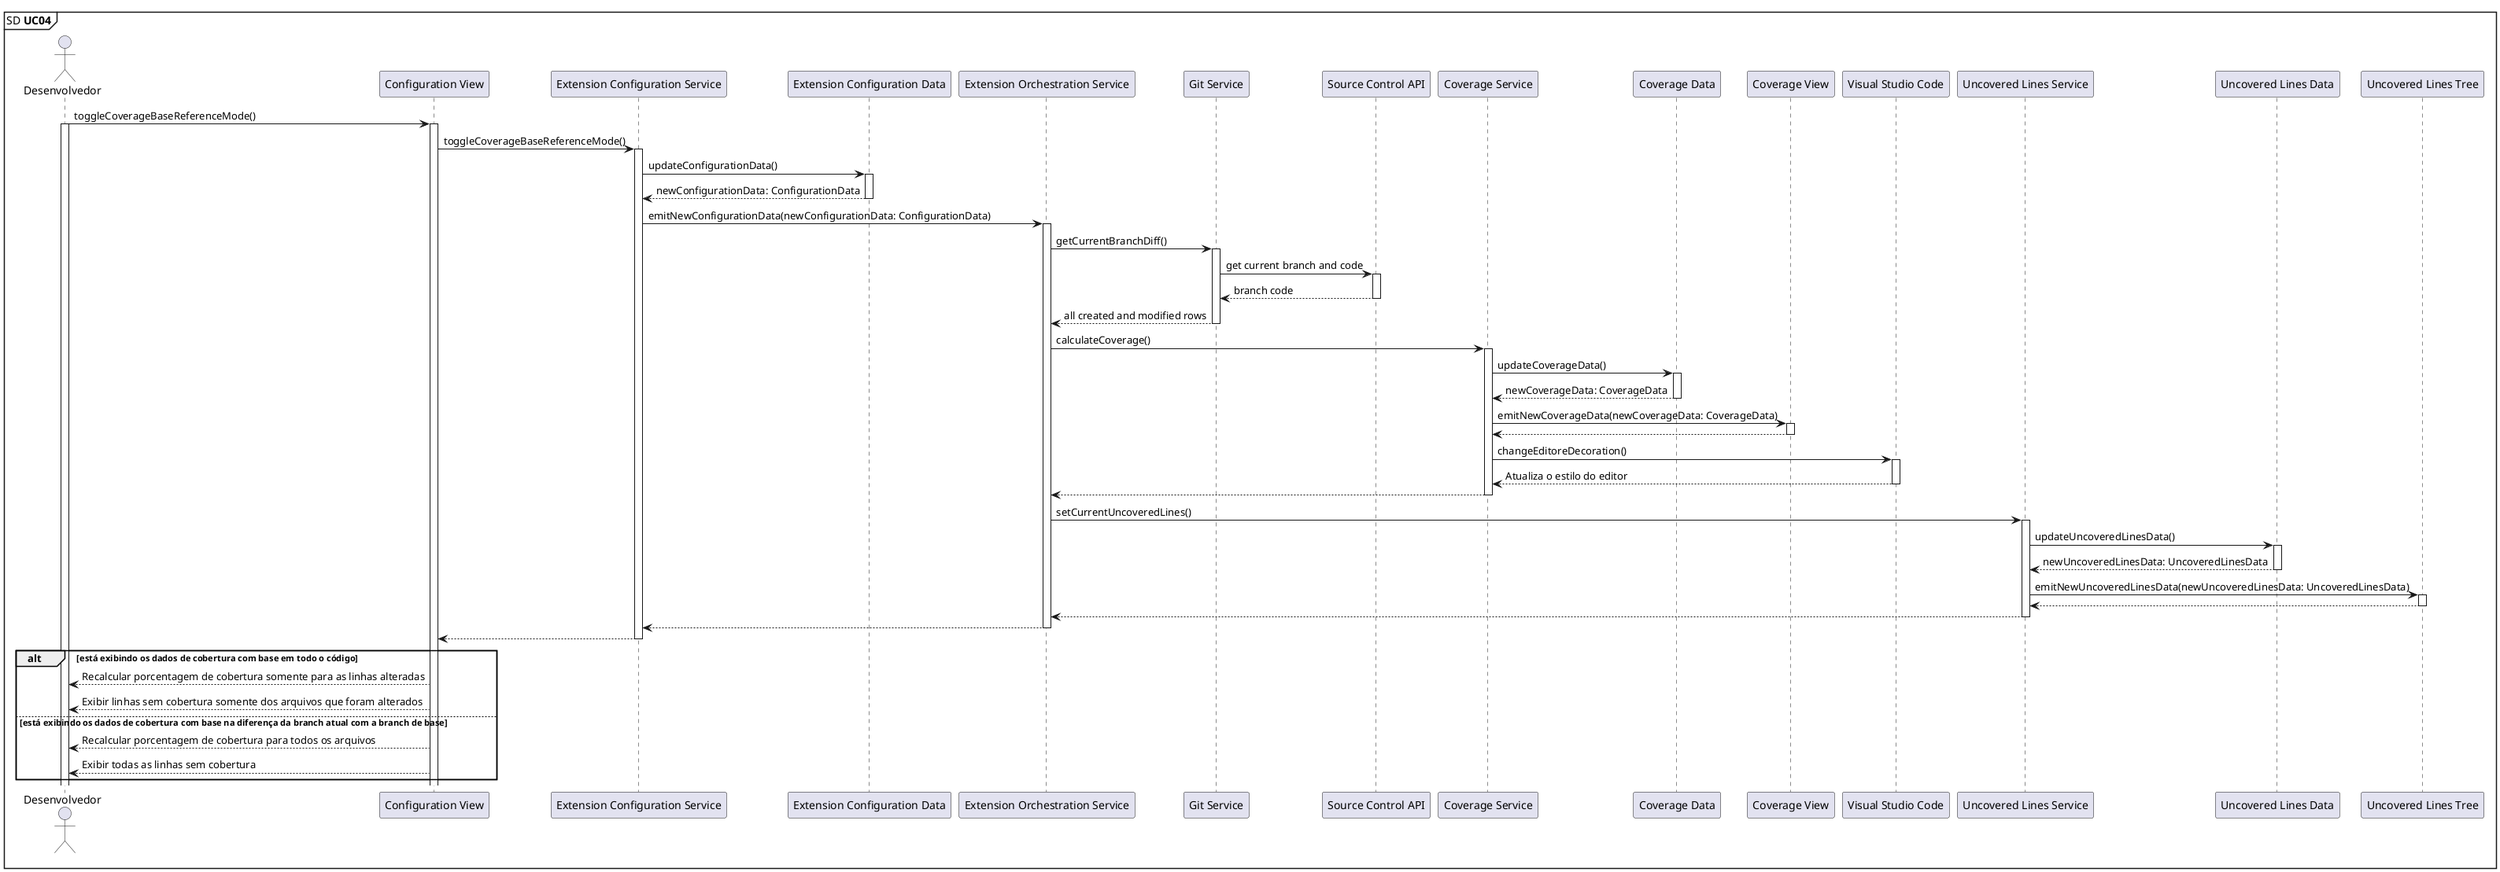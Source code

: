 @startuml

mainframe SD **UC04** 

'UC04: Como desenvolvedor, desejo alternar a visualização da porcentagem de cobertura entre somente para as linhas criadas e alteradas na branch atual e para todo o código.

actor       Desenvolvedor                     as Dev
participant "Configuration View"              as ConfigurationView
participant "Extension Configuration Service" as ExtensionConfigurationService
participant "Extension Configuration Data"    as ExtensionConfigurationData
participant "Extension Orchestration Service" as ExtensionOrchestrationService
participant "Git Service"                     as GitService
participant "Source Control API"              as VSCodeSourceControlAPI
participant "Coverage Service"                as CoverageService
participant "Coverage Data"                   as CoverageData
participant "Coverage View"                   as CoverageView
participant "Visual Studio Code"              as VSCode
participant "Uncovered Lines Service"         as UncoveredLinesService
participant "Uncovered Lines Data"            as UncoveredLinesData
participant "Uncovered Lines Tree"            as UncoveredLinesTree

Dev -> ConfigurationView: toggleCoverageBaseReferenceMode()

activate Dev
activate ConfigurationView

ConfigurationView -> ExtensionConfigurationService: toggleCoverageBaseReferenceMode()
activate ExtensionConfigurationService

ExtensionConfigurationService -> ExtensionConfigurationData: updateConfigurationData()
activate ExtensionConfigurationData

ExtensionConfigurationService <-- ExtensionConfigurationData: newConfigurationData: ConfigurationData
deactivate ExtensionConfigurationData

ExtensionConfigurationService -> ExtensionOrchestrationService: emitNewConfigurationData(newConfigurationData: ConfigurationData)
activate ExtensionOrchestrationService

ExtensionOrchestrationService -> GitService: getCurrentBranchDiff()
activate GitService

GitService -> VSCodeSourceControlAPI: get current branch and code
activate VSCodeSourceControlAPI
GitService <-- VSCodeSourceControlAPI: branch code
deactivate VSCodeSourceControlAPI

ExtensionOrchestrationService <-- GitService: all created and modified rows
deactivate GitService

ExtensionOrchestrationService -> CoverageService: calculateCoverage()
activate CoverageService

CoverageService -> CoverageData: updateCoverageData()
activate CoverageData

CoverageService <-- CoverageData: newCoverageData: CoverageData
deactivate CoverageData

CoverageService -> CoverageView: emitNewCoverageData(newCoverageData: CoverageData)
activate CoverageView

CoverageService <-- CoverageView
deactivate CoverageView

CoverageService -> VSCode: changeEditoreDecoration()
activate VSCode

CoverageService <-- VSCode: Atualiza o estilo do editor
deactivate VSCode

ExtensionOrchestrationService <-- CoverageService
deactivate CoverageService

ExtensionOrchestrationService -> UncoveredLinesService: setCurrentUncoveredLines()
activate UncoveredLinesService

UncoveredLinesService -> UncoveredLinesData: updateUncoveredLinesData()
activate UncoveredLinesData

UncoveredLinesService <-- UncoveredLinesData: newUncoveredLinesData: UncoveredLinesData
deactivate UncoveredLinesData

UncoveredLinesService -> UncoveredLinesTree: emitNewUncoveredLinesData(newUncoveredLinesData: UncoveredLinesData)
activate UncoveredLinesTree

UncoveredLinesService <-- UncoveredLinesTree
deactivate UncoveredLinesTree

ExtensionOrchestrationService <-- UncoveredLinesService
deactivate UncoveredLinesService

ExtensionConfigurationService <-- ExtensionOrchestrationService
deactivate ExtensionOrchestrationService

ConfigurationView <-- ExtensionConfigurationService
deactivate ExtensionConfigurationService

alt está exibindo os dados de cobertura com base em todo o código

  Dev <-- ConfigurationView: Recalcular porcentagem de cobertura somente para as linhas alteradas
  Dev <-- ConfigurationView: Exibir linhas sem cobertura somente dos arquivos que foram alterados

else está exibindo os dados de cobertura com base na diferença da branch atual com a branch de base

  Dev <-- ConfigurationView: Recalcular porcentagem de cobertura para todos os arquivos
  Dev <-- ConfigurationView: Exibir todas as linhas sem cobertura

end

@enduml
